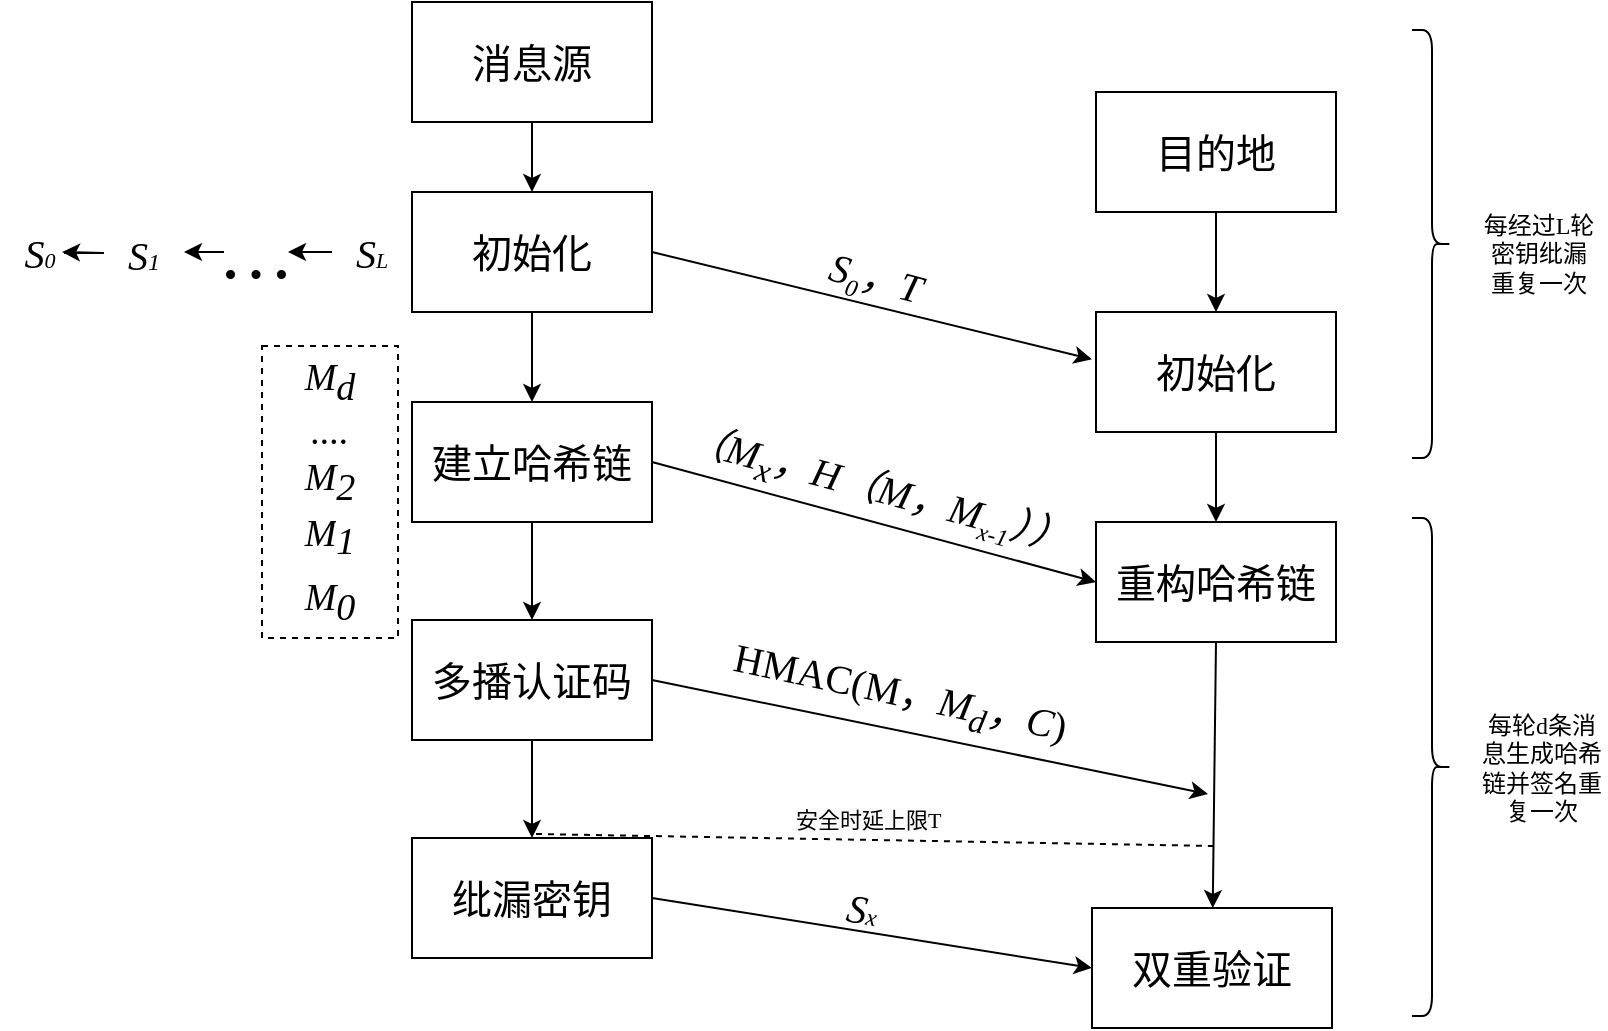 <mxfile version="26.1.0" pages="4">
  <diagram id="CQhaN5EB3dNGqYCrP_yy" name="第 17 页">
    <mxGraphModel dx="2051" dy="816" grid="0" gridSize="10" guides="1" tooltips="1" connect="1" arrows="1" fold="1" page="1" pageScale="1" pageWidth="827" pageHeight="1169" math="0" shadow="0">
      <root>
        <mxCell id="0" />
        <mxCell id="1" parent="0" />
        <mxCell id="NRyeEst5oCWdzEZxvOJm-1" value="&lt;font style=&quot;font-size: 20px;&quot;&gt;消息源&lt;/font&gt;" style="rounded=0;whiteSpace=wrap;html=1;fontColor=#000000;fontFamily=Times New Roman;" parent="1" vertex="1">
          <mxGeometry x="-611" y="78" width="120" height="60" as="geometry" />
        </mxCell>
        <mxCell id="NRyeEst5oCWdzEZxvOJm-2" value="" style="edgeStyle=orthogonalEdgeStyle;rounded=0;orthogonalLoop=1;jettySize=auto;html=1;fontFamily=Times New Roman;" parent="1" source="NRyeEst5oCWdzEZxvOJm-3" target="NRyeEst5oCWdzEZxvOJm-11" edge="1">
          <mxGeometry relative="1" as="geometry" />
        </mxCell>
        <mxCell id="NRyeEst5oCWdzEZxvOJm-3" value="&lt;font style=&quot;font-size: 20px;&quot;&gt;目的地&lt;/font&gt;" style="rounded=0;whiteSpace=wrap;html=1;fontColor=#000000;fontFamily=Times New Roman;" parent="1" vertex="1">
          <mxGeometry x="-269" y="123" width="120" height="60" as="geometry" />
        </mxCell>
        <mxCell id="NRyeEst5oCWdzEZxvOJm-4" value="" style="edgeStyle=orthogonalEdgeStyle;rounded=0;orthogonalLoop=1;jettySize=auto;html=1;fontFamily=Times New Roman;" parent="1" source="NRyeEst5oCWdzEZxvOJm-5" target="NRyeEst5oCWdzEZxvOJm-7" edge="1">
          <mxGeometry relative="1" as="geometry" />
        </mxCell>
        <mxCell id="NRyeEst5oCWdzEZxvOJm-5" value="初始化" style="rounded=0;whiteSpace=wrap;html=1;hachureGap=4;fontFamily=Times New Roman;fontSize=20;fontColor=#000000;" parent="1" vertex="1">
          <mxGeometry x="-611" y="173" width="120" height="60" as="geometry" />
        </mxCell>
        <mxCell id="NRyeEst5oCWdzEZxvOJm-6" value="" style="edgeStyle=orthogonalEdgeStyle;rounded=0;orthogonalLoop=1;jettySize=auto;html=1;fontFamily=Times New Roman;" parent="1" source="NRyeEst5oCWdzEZxvOJm-7" target="NRyeEst5oCWdzEZxvOJm-9" edge="1">
          <mxGeometry relative="1" as="geometry" />
        </mxCell>
        <mxCell id="NRyeEst5oCWdzEZxvOJm-7" value="建立哈希链" style="rounded=0;whiteSpace=wrap;html=1;hachureGap=4;fontFamily=Times New Roman;fontSize=20;fontColor=#000000;" parent="1" vertex="1">
          <mxGeometry x="-611" y="278" width="120" height="60" as="geometry" />
        </mxCell>
        <mxCell id="NRyeEst5oCWdzEZxvOJm-8" value="" style="edgeStyle=orthogonalEdgeStyle;rounded=0;orthogonalLoop=1;jettySize=auto;html=1;fontFamily=Times New Roman;" parent="1" source="NRyeEst5oCWdzEZxvOJm-9" target="NRyeEst5oCWdzEZxvOJm-26" edge="1">
          <mxGeometry relative="1" as="geometry" />
        </mxCell>
        <mxCell id="NRyeEst5oCWdzEZxvOJm-9" value="多播认证码" style="rounded=0;whiteSpace=wrap;html=1;fontSize=20;fontFamily=Times New Roman;hachureGap=4;fontColor=#000000;" parent="1" vertex="1">
          <mxGeometry x="-611" y="387" width="120" height="60" as="geometry" />
        </mxCell>
        <mxCell id="NRyeEst5oCWdzEZxvOJm-10" value="" style="edgeStyle=orthogonalEdgeStyle;rounded=0;orthogonalLoop=1;jettySize=auto;html=1;fontFamily=Times New Roman;" parent="1" source="NRyeEst5oCWdzEZxvOJm-11" target="NRyeEst5oCWdzEZxvOJm-24" edge="1">
          <mxGeometry relative="1" as="geometry" />
        </mxCell>
        <mxCell id="NRyeEst5oCWdzEZxvOJm-11" value="初始化" style="rounded=0;whiteSpace=wrap;html=1;hachureGap=4;fontFamily=Times New Roman;fontSize=20;fontColor=#000000;" parent="1" vertex="1">
          <mxGeometry x="-269" y="233" width="120" height="60" as="geometry" />
        </mxCell>
        <mxCell id="NRyeEst5oCWdzEZxvOJm-12" value="双重验证" style="rounded=0;whiteSpace=wrap;html=1;hachureGap=4;fontFamily=Times New Roman;fontSize=20;fontColor=#000000;" parent="1" vertex="1">
          <mxGeometry x="-271" y="531" width="120" height="60" as="geometry" />
        </mxCell>
        <mxCell id="NRyeEst5oCWdzEZxvOJm-13" value="" style="edgeStyle=orthogonalEdgeStyle;rounded=0;hachureGap=4;orthogonalLoop=1;jettySize=auto;html=1;fontFamily=Times New Roman;fontSize=20;fontColor=#000000;" parent="1" source="NRyeEst5oCWdzEZxvOJm-14" target="NRyeEst5oCWdzEZxvOJm-16" edge="1">
          <mxGeometry relative="1" as="geometry" />
        </mxCell>
        <mxCell id="NRyeEst5oCWdzEZxvOJm-14" value="&lt;font style=&quot;&quot;&gt;&lt;span style=&quot;font-size: 20px;&quot;&gt;S&lt;/span&gt;&lt;font style=&quot;font-size: 11px;&quot;&gt;L&lt;/font&gt;&lt;/font&gt;" style="text;html=1;strokeColor=none;fillColor=none;align=center;verticalAlign=middle;whiteSpace=wrap;rounded=0;fontSize=20;fontFamily=Times New Roman;fontColor=#000000;direction=east;flipV=0;flipH=1;fontStyle=2" parent="1" vertex="1">
          <mxGeometry x="-651" y="188" width="40" height="30" as="geometry" />
        </mxCell>
        <mxCell id="NRyeEst5oCWdzEZxvOJm-15" value="" style="edgeStyle=orthogonalEdgeStyle;rounded=0;hachureGap=4;orthogonalLoop=1;jettySize=auto;html=1;fontFamily=Times New Roman;fontSize=16;fontColor=#000000;" parent="1" source="NRyeEst5oCWdzEZxvOJm-16" target="NRyeEst5oCWdzEZxvOJm-18" edge="1">
          <mxGeometry relative="1" as="geometry">
            <mxPoint x="-787" y="203" as="targetPoint" />
          </mxGeometry>
        </mxCell>
        <mxCell id="NRyeEst5oCWdzEZxvOJm-16" value="&lt;font&gt;&lt;span style=&quot;font-size: 38px;&quot;&gt;…&lt;/span&gt;&lt;/font&gt;" style="text;html=1;strokeColor=none;fillColor=none;align=center;verticalAlign=middle;whiteSpace=wrap;rounded=0;fontSize=20;fontFamily=Times New Roman;fontColor=#000000;direction=east;flipV=0;flipH=1;" parent="1" vertex="1">
          <mxGeometry x="-705" y="188" width="32" height="30" as="geometry" />
        </mxCell>
        <mxCell id="NRyeEst5oCWdzEZxvOJm-17" value="" style="edgeStyle=orthogonalEdgeStyle;rounded=0;hachureGap=4;orthogonalLoop=1;jettySize=auto;html=1;fontFamily=Times New Roman;fontSize=20;fontColor=#000000;" parent="1" source="NRyeEst5oCWdzEZxvOJm-18" edge="1">
          <mxGeometry relative="1" as="geometry">
            <mxPoint x="-786" y="203" as="targetPoint" />
          </mxGeometry>
        </mxCell>
        <mxCell id="NRyeEst5oCWdzEZxvOJm-18" value="&lt;font&gt;&lt;font style=&quot;font-size: 20px;&quot;&gt;S&lt;/font&gt;&lt;font style=&quot;font-size: 12px;&quot;&gt;1&lt;/font&gt;&lt;/font&gt;" style="text;html=1;strokeColor=none;fillColor=none;align=center;verticalAlign=middle;whiteSpace=wrap;rounded=0;fontSize=20;fontFamily=Times New Roman;fontColor=#000000;direction=east;flipV=0;flipH=1;fontStyle=2" parent="1" vertex="1">
          <mxGeometry x="-765" y="188.5" width="40" height="30" as="geometry" />
        </mxCell>
        <mxCell id="NRyeEst5oCWdzEZxvOJm-19" value="" style="endArrow=classic;html=1;rounded=0;hachureGap=4;fontFamily=Times New Roman;fontSize=16;exitX=1;exitY=0.5;exitDx=0;exitDy=0;entryX=-0.017;entryY=0.394;entryDx=0;entryDy=0;entryPerimeter=0;fontColor=#000000;" parent="1" source="NRyeEst5oCWdzEZxvOJm-5" target="NRyeEst5oCWdzEZxvOJm-11" edge="1">
          <mxGeometry width="50" height="50" relative="1" as="geometry">
            <mxPoint x="-405" y="164" as="sourcePoint" />
            <mxPoint x="-260" y="264" as="targetPoint" />
            <Array as="points" />
          </mxGeometry>
        </mxCell>
        <mxCell id="NRyeEst5oCWdzEZxvOJm-20" value="&lt;font style=&quot;&quot;&gt;&lt;i&gt;S&lt;sub style=&quot;&quot;&gt;&lt;font style=&quot;font-size: 12px;&quot;&gt;0&lt;/font&gt;&lt;/sub&gt;&lt;/i&gt;&lt;/font&gt;&lt;i&gt;，T&lt;/i&gt;" style="text;html=1;strokeColor=none;fillColor=none;align=center;verticalAlign=middle;whiteSpace=wrap;rounded=0;fontSize=20;fontFamily=Times New Roman;fontColor=#000000;direction=east;flipV=0;flipH=1;rotation=15;" parent="1" vertex="1">
          <mxGeometry x="-425" y="203" width="91" height="30" as="geometry" />
        </mxCell>
        <mxCell id="NRyeEst5oCWdzEZxvOJm-21" value="&lt;font style=&quot;font-size: 19px;&quot;&gt;&lt;i style=&quot;font-size: 19px;&quot;&gt;&lt;span style=&quot;font-variant-ligatures: normal; font-variant-caps: normal; font-weight: 400; letter-spacing: normal; orphans: 2; text-align: center; text-indent: 0px; text-transform: none; widows: 2; word-spacing: 0px; -webkit-text-stroke-width: 0px; background-color: rgb(255, 255, 255); text-decoration-thickness: initial; text-decoration-style: initial; text-decoration-color: initial; float: none; display: inline !important; font-size: 19px;&quot;&gt;&lt;span style=&quot;font-size: 19px;&quot;&gt;M&lt;/span&gt;&lt;sub style=&quot;border-color: var(--border-color); font-size: 19px;&quot;&gt;&lt;span style=&quot;border-color: var(--border-color); font-size: 19px;&quot;&gt;&lt;font style=&quot;font-size: 19px;&quot;&gt;d&lt;/font&gt;&lt;/span&gt;&lt;/sub&gt;&lt;br style=&quot;font-size: 19px;&quot;&gt;&lt;span style=&quot;font-size: 19px;&quot;&gt;....&lt;/span&gt;&lt;br style=&quot;font-size: 19px;&quot;&gt;&lt;span style=&quot;font-size: 19px;&quot;&gt;M&lt;/span&gt;&lt;sub style=&quot;border-color: var(--border-color); font-size: 19px;&quot;&gt;&lt;span style=&quot;border-color: var(--border-color); font-size: 19px;&quot;&gt;&lt;font style=&quot;font-size: 19px;&quot;&gt;2&lt;/font&gt;&lt;/span&gt;&lt;/sub&gt;&lt;br style=&quot;font-size: 19px;&quot;&gt;&lt;span style=&quot;font-size: 19px;&quot;&gt;M&lt;/span&gt;&lt;/span&gt;&lt;/i&gt;&lt;/font&gt;&lt;sub style=&quot;border-color: var(--border-color); font-variant-ligatures: normal; font-variant-caps: normal; font-weight: 400; letter-spacing: normal; orphans: 2; text-align: center; text-indent: 0px; text-transform: none; widows: 2; word-spacing: 0px; -webkit-text-stroke-width: 0px; background-color: rgb(255, 255, 255); text-decoration-thickness: initial; text-decoration-style: initial; text-decoration-color: initial; font-size: 19px;&quot;&gt;&lt;font style=&quot;font-size: 19px;&quot;&gt;&lt;i style=&quot;font-size: 19px;&quot;&gt;&lt;font style=&quot;font-size: 19px;&quot;&gt;1&lt;/font&gt;&lt;br style=&quot;font-size: 19px;&quot;&gt;&lt;font style=&quot;font-size: 19px;&quot;&gt;M&lt;/font&gt;&lt;sub style=&quot;border-color: var(--border-color); font-size: 19px;&quot;&gt;&lt;font style=&quot;font-size: 19px;&quot;&gt;0&lt;/font&gt;&lt;/sub&gt;&lt;/i&gt;&lt;/font&gt;&lt;br style=&quot;font-size: 19px;&quot;&gt;&lt;/sub&gt;" style="whiteSpace=wrap;html=1;rounded=0;hachureGap=4;strokeColor=default;fontFamily=Times New Roman;fontSize=19;fontColor=#000000;fillColor=default;dashed=1;" parent="1" vertex="1">
          <mxGeometry x="-686" y="250" width="68" height="146" as="geometry" />
        </mxCell>
        <mxCell id="NRyeEst5oCWdzEZxvOJm-22" value="" style="endArrow=classic;html=1;rounded=0;hachureGap=4;fontFamily=Times New Roman;fontSize=16;exitX=1;exitY=0.5;exitDx=0;exitDy=0;fontColor=#000000;" parent="1" source="NRyeEst5oCWdzEZxvOJm-9" edge="1">
          <mxGeometry width="50" height="50" relative="1" as="geometry">
            <mxPoint x="-491" y="436.5" as="sourcePoint" />
            <mxPoint x="-213" y="474" as="targetPoint" />
          </mxGeometry>
        </mxCell>
        <mxCell id="NRyeEst5oCWdzEZxvOJm-23" value="&lt;font&gt;HMAC(M，&lt;i&gt;M&lt;sub&gt;d&lt;/sub&gt;，C&lt;/i&gt;)&lt;/font&gt;" style="text;html=1;strokeColor=none;fillColor=none;align=center;verticalAlign=middle;whiteSpace=wrap;rounded=0;fontSize=20;fontFamily=Times New Roman;fontColor=#000000;direction=east;flipV=0;flipH=1;rotation=12;" parent="1" vertex="1">
          <mxGeometry x="-462.61" y="409" width="191.61" height="31" as="geometry" />
        </mxCell>
        <mxCell id="NRyeEst5oCWdzEZxvOJm-24" value="重构哈希链" style="rounded=0;whiteSpace=wrap;html=1;hachureGap=4;fontFamily=Times New Roman;fontSize=20;fontColor=#000000;" parent="1" vertex="1">
          <mxGeometry x="-269" y="338" width="120" height="60" as="geometry" />
        </mxCell>
        <mxCell id="NRyeEst5oCWdzEZxvOJm-25" value="" style="endArrow=classic;html=1;rounded=0;hachureGap=4;fontFamily=Times New Roman;fontSize=16;exitX=1;exitY=0.5;exitDx=0;exitDy=0;entryX=0;entryY=0.5;entryDx=0;entryDy=0;fontColor=#000000;" parent="1" source="NRyeEst5oCWdzEZxvOJm-7" target="NRyeEst5oCWdzEZxvOJm-24" edge="1">
          <mxGeometry width="50" height="50" relative="1" as="geometry">
            <mxPoint x="-491" y="334" as="sourcePoint" />
            <mxPoint x="-271" y="376" as="targetPoint" />
            <Array as="points" />
          </mxGeometry>
        </mxCell>
        <mxCell id="NRyeEst5oCWdzEZxvOJm-26" value="纰漏密钥" style="rounded=0;whiteSpace=wrap;html=1;fontSize=20;fontFamily=Times New Roman;hachureGap=4;fontColor=#000000;" parent="1" vertex="1">
          <mxGeometry x="-611" y="496" width="120" height="60" as="geometry" />
        </mxCell>
        <mxCell id="NRyeEst5oCWdzEZxvOJm-27" value="" style="endArrow=classic;html=1;rounded=0;hachureGap=4;fontFamily=Times New Roman;fontSize=16;exitX=1;exitY=0.5;exitDx=0;exitDy=0;entryX=0;entryY=0.5;entryDx=0;entryDy=0;fontColor=#000000;" parent="1" source="NRyeEst5oCWdzEZxvOJm-26" target="NRyeEst5oCWdzEZxvOJm-12" edge="1">
          <mxGeometry width="50" height="50" relative="1" as="geometry">
            <mxPoint x="-491" y="511" as="sourcePoint" />
            <mxPoint x="-272" y="578" as="targetPoint" />
            <Array as="points" />
          </mxGeometry>
        </mxCell>
        <mxCell id="NRyeEst5oCWdzEZxvOJm-28" value="&lt;font style=&quot;&quot;&gt;&lt;i&gt;S&lt;span style=&quot;font-size: 12px;&quot;&gt;x&lt;/span&gt;&lt;/i&gt;&lt;/font&gt;" style="text;html=1;strokeColor=none;fillColor=none;align=center;verticalAlign=middle;whiteSpace=wrap;rounded=0;fontSize=20;fontFamily=Times New Roman;fontColor=#000000;direction=east;flipV=0;flipH=1;rotation=10;" parent="1" vertex="1">
          <mxGeometry x="-431" y="516" width="91" height="30" as="geometry" />
        </mxCell>
        <mxCell id="NRyeEst5oCWdzEZxvOJm-29" value="" style="shape=curlyBracket;whiteSpace=wrap;html=1;rounded=1;flipH=1;labelPosition=right;verticalLabelPosition=middle;align=left;verticalAlign=middle;fontColor=#000000;fontFamily=Times New Roman;" parent="1" vertex="1">
          <mxGeometry x="-111" y="92" width="20" height="214" as="geometry" />
        </mxCell>
        <mxCell id="NRyeEst5oCWdzEZxvOJm-30" value="每经过L轮密钥纰漏重复一次" style="text;html=1;strokeColor=none;fillColor=none;align=center;verticalAlign=middle;whiteSpace=wrap;rounded=0;fontColor=#000000;fontFamily=Times New Roman;" parent="1" vertex="1">
          <mxGeometry x="-78" y="170" width="61" height="67" as="geometry" />
        </mxCell>
        <mxCell id="NRyeEst5oCWdzEZxvOJm-31" value="" style="shape=curlyBracket;whiteSpace=wrap;html=1;rounded=1;flipH=1;labelPosition=right;verticalLabelPosition=middle;align=left;verticalAlign=middle;fontColor=#000000;fontFamily=Times New Roman;" parent="1" vertex="1">
          <mxGeometry x="-111" y="336" width="20" height="249" as="geometry" />
        </mxCell>
        <mxCell id="NRyeEst5oCWdzEZxvOJm-32" value="每轮d条消息生成哈希链并签名重复一次" style="text;html=1;strokeColor=none;fillColor=none;align=center;verticalAlign=middle;whiteSpace=wrap;rounded=0;fontColor=#000000;fontFamily=Times New Roman;" parent="1" vertex="1">
          <mxGeometry x="-78" y="427" width="64" height="67" as="geometry" />
        </mxCell>
        <mxCell id="NRyeEst5oCWdzEZxvOJm-33" value="" style="endArrow=classic;html=1;rounded=0;hachureGap=4;fontFamily=Times New Roman;fontSize=16;exitX=0.5;exitY=1;exitDx=0;exitDy=0;entryX=0.5;entryY=0;entryDx=0;entryDy=0;fontColor=#000000;" parent="1" source="NRyeEst5oCWdzEZxvOJm-1" target="NRyeEst5oCWdzEZxvOJm-5" edge="1">
          <mxGeometry width="50" height="50" relative="1" as="geometry">
            <mxPoint x="-481" y="213" as="sourcePoint" />
            <mxPoint x="-261" y="267" as="targetPoint" />
            <Array as="points" />
          </mxGeometry>
        </mxCell>
        <mxCell id="NRyeEst5oCWdzEZxvOJm-34" value="" style="endArrow=classic;html=1;rounded=0;hachureGap=4;fontFamily=Times New Roman;fontSize=16;exitX=0.5;exitY=1;exitDx=0;exitDy=0;fontColor=#000000;" parent="1" source="NRyeEst5oCWdzEZxvOJm-24" target="NRyeEst5oCWdzEZxvOJm-12" edge="1">
          <mxGeometry width="50" height="50" relative="1" as="geometry">
            <mxPoint x="-541" y="148" as="sourcePoint" />
            <mxPoint x="-541" y="183" as="targetPoint" />
            <Array as="points" />
          </mxGeometry>
        </mxCell>
        <mxCell id="J_ahgQnwuk6D2J3aFWaC-1" value="" style="endArrow=none;dashed=1;html=1;rounded=0;fontFamily=Times New Roman;" parent="1" edge="1">
          <mxGeometry width="50" height="50" relative="1" as="geometry">
            <mxPoint x="-549" y="494" as="sourcePoint" />
            <mxPoint x="-210" y="500" as="targetPoint" />
          </mxGeometry>
        </mxCell>
        <mxCell id="J_ahgQnwuk6D2J3aFWaC-2" value="&lt;span style=&quot;color: rgb(0, 0, 0); font-size: 11px; font-style: normal; font-variant-ligatures: normal; font-variant-caps: normal; font-weight: 400; letter-spacing: normal; orphans: 2; text-align: center; text-indent: 0px; text-transform: none; widows: 2; word-spacing: 0px; -webkit-text-stroke-width: 0px; background-color: rgb(251, 251, 251); text-decoration-thickness: initial; text-decoration-style: initial; text-decoration-color: initial; float: none; display: inline !important;&quot;&gt;安全时延上限T&lt;/span&gt;" style="text;whiteSpace=wrap;html=1;fontFamily=Times New Roman;rounded=1;" parent="1" vertex="1">
          <mxGeometry x="-421" y="473" width="94" height="36" as="geometry" />
        </mxCell>
        <mxCell id="J_ahgQnwuk6D2J3aFWaC-4" value="&lt;font style=&quot;&quot;&gt;&lt;i&gt;（M&lt;sub&gt;x&lt;/sub&gt;，H（M，&lt;/i&gt;&lt;i&gt;M&lt;sub&gt;&lt;font style=&quot;font-size: 12px;&quot;&gt;x-1&lt;/font&gt;&lt;/sub&gt;&lt;/i&gt;&lt;i&gt;））&lt;/i&gt;&lt;/font&gt;" style="text;html=1;strokeColor=none;fillColor=none;align=center;verticalAlign=middle;whiteSpace=wrap;rounded=0;fontSize=20;fontFamily=Times New Roman;fontColor=#000000;direction=east;flipV=0;flipH=1;rotation=15;" parent="1" vertex="1">
          <mxGeometry x="-491.0" y="308" width="226.23" height="30" as="geometry" />
        </mxCell>
        <mxCell id="J_ahgQnwuk6D2J3aFWaC-5" value="&lt;font style=&quot;&quot;&gt;&lt;span style=&quot;font-size: 20px;&quot;&gt;S&lt;/span&gt;&lt;font style=&quot;font-size: 11px;&quot;&gt;0&lt;/font&gt;&lt;/font&gt;" style="text;html=1;strokeColor=none;fillColor=none;align=center;verticalAlign=middle;whiteSpace=wrap;rounded=0;fontSize=20;fontFamily=Times New Roman;fontColor=#000000;direction=east;flipV=0;flipH=1;fontStyle=2" parent="1" vertex="1">
          <mxGeometry x="-817" y="188" width="40" height="30" as="geometry" />
        </mxCell>
      </root>
    </mxGraphModel>
  </diagram>
  <diagram id="TjRgmDrjOx5BY7FQoETr" name="第 2 页">
    <mxGraphModel dx="2051" dy="816" grid="0" gridSize="10" guides="1" tooltips="1" connect="1" arrows="1" fold="1" page="1" pageScale="1" pageWidth="827" pageHeight="1169" math="0" shadow="0">
      <root>
        <mxCell id="0" />
        <mxCell id="1" parent="0" />
        <mxCell id="b48JXR69DHQrIMgQN_rI-2" value="基于哈希链的多播认证流程" style="text;html=1;strokeColor=none;fillColor=none;align=center;verticalAlign=middle;whiteSpace=wrap;rounded=0;fontSize=24;fontStyle=1;fontFamily=Times New Roman;" parent="1" vertex="1">
          <mxGeometry x="-611" y="20" width="500" height="40" as="geometry" />
        </mxCell>
        <mxCell id="b48JXR69DHQrIMgQN_rI-3" value="消息源" style="rounded=0;whiteSpace=wrap;html=1;fontColor=#000000;fontFamily=Times New Roman;fontSize=20;fillColor=#dae8fc;strokeColor=#6c8ebf;fontStyle=1" parent="1" vertex="1">
          <mxGeometry x="-611" y="78" width="120" height="60" as="geometry" />
        </mxCell>
        <mxCell id="b48JXR69DHQrIMgQN_rI-4" value="目的地" style="rounded=0;whiteSpace=wrap;html=1;fontColor=#000000;fontFamily=Times New Roman;fontSize=20;fillColor=#d5e8d4;strokeColor=#82b366;fontStyle=1" parent="1" vertex="1">
          <mxGeometry x="-269" y="123" width="120" height="60" as="geometry" />
        </mxCell>
        <mxCell id="b48JXR69DHQrIMgQN_rI-5" value="初始化" style="rounded=1;whiteSpace=wrap;html=1;fontFamily=Times New Roman;fontSize=20;fontColor=#000000;fillColor=#f5f5f5;strokeColor=#666666;" parent="1" vertex="1">
          <mxGeometry x="-611" y="173" width="120" height="60" as="geometry" />
        </mxCell>
        <mxCell id="b48JXR69DHQrIMgQN_rI-6" value="建立哈希链" style="rounded=1;whiteSpace=wrap;html=1;fontFamily=Times New Roman;fontSize=20;fontColor=#000000;fillColor=#f5f5f5;strokeColor=#666666;" parent="1" vertex="1">
          <mxGeometry x="-611" y="278" width="120" height="60" as="geometry" />
        </mxCell>
        <mxCell id="b48JXR69DHQrIMgQN_rI-7" value="多播认证码" style="rounded=1;whiteSpace=wrap;html=1;fontSize=20;fontFamily=Times New Roman;fontColor=#000000;fillColor=#f5f5f5;strokeColor=#666666;" parent="1" vertex="1">
          <mxGeometry x="-611" y="387" width="120" height="60" as="geometry" />
        </mxCell>
        <mxCell id="b48JXR69DHQrIMgQN_rI-8" value="纰漏密钥" style="rounded=1;whiteSpace=wrap;html=1;fontSize=20;fontFamily=Times New Roman;fontColor=#000000;fillColor=#f5f5f5;strokeColor=#666666;" parent="1" vertex="1">
          <mxGeometry x="-611" y="496" width="120" height="60" as="geometry" />
        </mxCell>
        <mxCell id="b48JXR69DHQrIMgQN_rI-9" value="初始化" style="rounded=1;whiteSpace=wrap;html=1;fontFamily=Times New Roman;fontSize=20;fontColor=#000000;fillColor=#f5f5f5;strokeColor=#666666;" parent="1" vertex="1">
          <mxGeometry x="-269" y="233" width="120" height="60" as="geometry" />
        </mxCell>
        <mxCell id="b48JXR69DHQrIMgQN_rI-10" value="重构哈希链" style="rounded=1;whiteSpace=wrap;html=1;fontFamily=Times New Roman;fontSize=20;fontColor=#000000;fillColor=#f5f5f5;strokeColor=#666666;" parent="1" vertex="1">
          <mxGeometry x="-269" y="338" width="120" height="60" as="geometry" />
        </mxCell>
        <mxCell id="b48JXR69DHQrIMgQN_rI-11" value="双重验证" style="rounded=1;whiteSpace=wrap;html=1;fontFamily=Times New Roman;fontSize=20;fontColor=#000000;fillColor=#f5f5f5;strokeColor=#666666;" parent="1" vertex="1">
          <mxGeometry x="-271" y="531" width="120" height="60" as="geometry" />
        </mxCell>
        <mxCell id="b48JXR69DHQrIMgQN_rI-12" value="SL" style="text;html=1;strokeColor=none;fillColor=none;align=center;verticalAlign=middle;whiteSpace=wrap;rounded=0;fontSize=20;fontFamily=Times New Roman;fontColor=#000000;fontStyle=2" parent="1" vertex="1">
          <mxGeometry x="-651" y="188" width="40" height="30" as="geometry" />
        </mxCell>
        <mxCell id="b48JXR69DHQrIMgQN_rI-13" value="…" style="text;html=1;strokeColor=none;fillColor=none;align=center;verticalAlign=middle;whiteSpace=wrap;rounded=0;fontSize=38;fontFamily=Times New Roman;fontColor=#000000;" parent="1" vertex="1">
          <mxGeometry x="-705" y="188" width="32" height="30" as="geometry" />
        </mxCell>
        <mxCell id="b48JXR69DHQrIMgQN_rI-14" value="S1" style="text;html=1;strokeColor=none;fillColor=none;align=center;verticalAlign=middle;whiteSpace=wrap;rounded=0;fontSize=20;fontFamily=Times New Roman;fontColor=#000000;fontStyle=2" parent="1" vertex="1">
          <mxGeometry x="-765" y="188.5" width="40" height="30" as="geometry" />
        </mxCell>
        <mxCell id="b48JXR69DHQrIMgQN_rI-15" value="S0" style="text;html=1;strokeColor=none;fillColor=none;align=center;verticalAlign=middle;whiteSpace=wrap;rounded=0;fontSize=20;fontFamily=Times New Roman;fontColor=#000000;fontStyle=2" parent="1" vertex="1">
          <mxGeometry x="-817" y="188" width="40" height="30" as="geometry" />
        </mxCell>
        <mxCell id="b48JXR69DHQrIMgQN_rI-16" value="Md&#xa;....&#xa;M2&#xa;M1&#xa;M0" style="whiteSpace=wrap;html=1;rounded=0;strokeColor=#9673a6;fontFamily=Times New Roman;fontSize=19;fontColor=#000000;fillColor=#e1d5e7;dashed=1;fontStyle=2" parent="1" vertex="1">
          <mxGeometry x="-686" y="250" width="68" height="146" as="geometry" />
        </mxCell>
        <mxCell id="b48JXR69DHQrIMgQN_rI-17" value="" style="edgeStyle=orthogonalEdgeStyle;rounded=0;orthogonalLoop=1;jettySize=auto;html=1;fontFamily=Times New Roman;strokeWidth=1.5;strokeColor=#000000;" parent="1" source="b48JXR69DHQrIMgQN_rI-3" target="b48JXR69DHQrIMgQN_rI-5" edge="1">
          <mxGeometry relative="1" as="geometry" />
        </mxCell>
        <mxCell id="b48JXR69DHQrIMgQN_rI-18" value="" style="edgeStyle=orthogonalEdgeStyle;rounded=0;orthogonalLoop=1;jettySize=auto;html=1;fontFamily=Times New Roman;strokeWidth=1.5;strokeColor=#000000;" parent="1" source="b48JXR69DHQrIMgQN_rI-5" target="b48JXR69DHQrIMgQN_rI-6" edge="1">
          <mxGeometry relative="1" as="geometry" />
        </mxCell>
        <mxCell id="b48JXR69DHQrIMgQN_rI-19" value="" style="edgeStyle=orthogonalEdgeStyle;rounded=0;orthogonalLoop=1;jettySize=auto;html=1;fontFamily=Times New Roman;strokeWidth=1.5;strokeColor=#000000;" parent="1" source="b48JXR69DHQrIMgQN_rI-6" target="b48JXR69DHQrIMgQN_rI-7" edge="1">
          <mxGeometry relative="1" as="geometry" />
        </mxCell>
        <mxCell id="b48JXR69DHQrIMgQN_rI-20" value="" style="edgeStyle=orthogonalEdgeStyle;rounded=0;orthogonalLoop=1;jettySize=auto;html=1;fontFamily=Times New Roman;strokeWidth=1.5;strokeColor=#000000;" parent="1" source="b48JXR69DHQrIMgQN_rI-7" target="b48JXR69DHQrIMgQN_rI-8" edge="1">
          <mxGeometry relative="1" as="geometry" />
        </mxCell>
        <mxCell id="b48JXR69DHQrIMgQN_rI-21" value="" style="edgeStyle=orthogonalEdgeStyle;rounded=0;orthogonalLoop=1;jettySize=auto;html=1;fontFamily=Times New Roman;strokeWidth=1.5;strokeColor=#000000;" parent="1" source="b48JXR69DHQrIMgQN_rI-4" target="b48JXR69DHQrIMgQN_rI-9" edge="1">
          <mxGeometry relative="1" as="geometry" />
        </mxCell>
        <mxCell id="b48JXR69DHQrIMgQN_rI-22" value="" style="edgeStyle=orthogonalEdgeStyle;rounded=0;orthogonalLoop=1;jettySize=auto;html=1;fontFamily=Times New Roman;strokeWidth=1.5;strokeColor=#000000;" parent="1" source="b48JXR69DHQrIMgQN_rI-9" target="b48JXR69DHQrIMgQN_rI-10" edge="1">
          <mxGeometry relative="1" as="geometry" />
        </mxCell>
        <mxCell id="b48JXR69DHQrIMgQN_rI-23" value="" style="edgeStyle=orthogonalEdgeStyle;rounded=0;orthogonalLoop=1;jettySize=auto;html=1;fontFamily=Times New Roman;strokeWidth=1.5;strokeColor=#000000;" parent="1" source="b48JXR69DHQrIMgQN_rI-10" target="b48JXR69DHQrIMgQN_rI-11" edge="1">
          <mxGeometry relative="1" as="geometry">
            <Array as="points">
              <mxPoint x="-209" y="510" />
              <mxPoint x="-209" y="510" />
            </Array>
          </mxGeometry>
        </mxCell>
        <mxCell id="b48JXR69DHQrIMgQN_rI-24" value="" style="endArrow=classic;html=1;rounded=0;fontFamily=Times New Roman;exitX=1;exitY=0.5;exitDx=0;exitDy=0;entryX=0;entryY=0.5;entryDx=0;entryDy=0;fontColor=#000000;strokeWidth=1.5;strokeColor=#0066CC;" parent="1" source="b48JXR69DHQrIMgQN_rI-5" target="b48JXR69DHQrIMgQN_rI-9" edge="1">
          <mxGeometry width="50" height="50" relative="1" as="geometry">
            <mxPoint x="-405" y="164" as="sourcePoint" />
            <mxPoint x="-260" y="264" as="targetPoint" />
          </mxGeometry>
        </mxCell>
        <mxCell id="b48JXR69DHQrIMgQN_rI-25" value="" style="endArrow=classic;html=1;rounded=0;fontFamily=Times New Roman;exitX=1;exitY=0.5;exitDx=0;exitDy=0;entryX=0;entryY=0.5;entryDx=0;entryDy=0;fontColor=#000000;strokeWidth=1.5;strokeColor=#0066CC;" parent="1" source="b48JXR69DHQrIMgQN_rI-6" target="b48JXR69DHQrIMgQN_rI-10" edge="1">
          <mxGeometry width="50" height="50" relative="1" as="geometry">
            <mxPoint x="-491" y="334" as="sourcePoint" />
            <mxPoint x="-271" y="376" as="targetPoint" />
          </mxGeometry>
        </mxCell>
        <mxCell id="b48JXR69DHQrIMgQN_rI-26" value="" style="endArrow=classic;html=1;rounded=0;fontFamily=Times New Roman;exitX=1;exitY=0.5;exitDx=0;exitDy=0;fontColor=#000000;strokeWidth=1.5;strokeColor=#0066CC;" parent="1" source="b48JXR69DHQrIMgQN_rI-7" edge="1">
          <mxGeometry width="50" height="50" relative="1" as="geometry">
            <mxPoint x="-491" y="436.5" as="sourcePoint" />
            <mxPoint x="-213" y="474" as="targetPoint" />
          </mxGeometry>
        </mxCell>
        <mxCell id="b48JXR69DHQrIMgQN_rI-27" value="" style="endArrow=classic;html=1;rounded=0;fontFamily=Times New Roman;exitX=1;exitY=0.5;exitDx=0;exitDy=0;entryX=0;entryY=0.5;entryDx=0;entryDy=0;fontColor=#000000;strokeWidth=1.5;strokeColor=#0066CC;" parent="1" source="b48JXR69DHQrIMgQN_rI-8" target="b48JXR69DHQrIMgQN_rI-11" edge="1">
          <mxGeometry width="50" height="50" relative="1" as="geometry">
            <mxPoint x="-491" y="511" as="sourcePoint" />
            <mxPoint x="-272" y="578" as="targetPoint" />
          </mxGeometry>
        </mxCell>
        <mxCell id="b48JXR69DHQrIMgQN_rI-28" value="S0，T" style="text;html=1;strokeColor=none;fillColor=none;align=center;verticalAlign=middle;whiteSpace=wrap;rounded=0;fontSize=20;fontFamily=Times New Roman;fontColor=#000000;rotation=15;fontStyle=2" parent="1" vertex="1">
          <mxGeometry x="-425" y="203" width="91" height="30" as="geometry" />
        </mxCell>
        <mxCell id="b48JXR69DHQrIMgQN_rI-29" value="（Mx，H（M，Mx-1））" style="text;html=1;strokeColor=none;fillColor=none;align=center;verticalAlign=middle;whiteSpace=wrap;rounded=0;fontSize=20;fontFamily=Times New Roman;fontColor=#000000;rotation=15;fontStyle=2" parent="1" vertex="1">
          <mxGeometry x="-491" y="308" width="226" height="30" as="geometry" />
        </mxCell>
        <mxCell id="b48JXR69DHQrIMgQN_rI-30" value="HMAC(M，Md，C)" style="text;html=1;strokeColor=none;fillColor=none;align=center;verticalAlign=middle;whiteSpace=wrap;rounded=0;fontSize=20;fontFamily=Times New Roman;fontColor=#000000;rotation=12;fontStyle=2" parent="1" vertex="1">
          <mxGeometry x="-463" y="409" width="192" height="31" as="geometry" />
        </mxCell>
        <mxCell id="b48JXR69DHQrIMgQN_rI-31" value="Sx" style="text;html=1;strokeColor=none;fillColor=none;align=center;verticalAlign=middle;whiteSpace=wrap;rounded=0;fontSize=20;fontFamily=Times New Roman;fontColor=#000000;rotation=10;fontStyle=2" parent="1" vertex="1">
          <mxGeometry x="-431" y="516" width="91" height="30" as="geometry" />
        </mxCell>
        <mxCell id="b48JXR69DHQrIMgQN_rI-32" value="" style="endArrow=classic;html=1;rounded=0;fontFamily=Times New Roman;exitX=0;exitY=0.5;exitDx=0;exitDy=0;entryX=1;entryY=0.5;entryDx=0;entryDy=0;fontColor=#000000;strokeWidth=1.5;strokeColor=#FF0000;" parent="1" source="b48JXR69DHQrIMgQN_rI-12" target="b48JXR69DHQrIMgQN_rI-13" edge="1">
          <mxGeometry width="50" height="50" relative="1" as="geometry" />
        </mxCell>
        <mxCell id="b48JXR69DHQrIMgQN_rI-33" value="" style="endArrow=classic;html=1;rounded=0;fontFamily=Times New Roman;exitX=0;exitY=0.5;exitDx=0;exitDy=0;entryX=1;entryY=0.5;entryDx=0;entryDy=0;fontColor=#000000;strokeWidth=1.5;strokeColor=#FF0000;" parent="1" source="b48JXR69DHQrIMgQN_rI-13" target="b48JXR69DHQrIMgQN_rI-14" edge="1">
          <mxGeometry width="50" height="50" relative="1" as="geometry" />
        </mxCell>
        <mxCell id="b48JXR69DHQrIMgQN_rI-34" value="" style="endArrow=classic;html=1;rounded=0;fontFamily=Times New Roman;exitX=0;exitY=0.5;exitDx=0;exitDy=0;entryX=1;entryY=0.5;entryDx=0;entryDy=0;fontColor=#000000;strokeWidth=1.5;strokeColor=#FF0000;" parent="1" source="b48JXR69DHQrIMgQN_rI-14" target="b48JXR69DHQrIMgQN_rI-15" edge="1">
          <mxGeometry width="50" height="50" relative="1" as="geometry" />
        </mxCell>
        <mxCell id="b48JXR69DHQrIMgQN_rI-35" value="" style="endArrow=none;dashed=1;html=1;rounded=0;fontFamily=Times New Roman;strokeWidth=1.5;strokeColor=#FF0000;" parent="1" edge="1">
          <mxGeometry width="50" height="50" relative="1" as="geometry">
            <mxPoint x="-549" y="494" as="sourcePoint" />
            <mxPoint x="-210" y="500" as="targetPoint" />
          </mxGeometry>
        </mxCell>
        <mxCell id="b48JXR69DHQrIMgQN_rI-36" value="安全时延上限T" style="text;whiteSpace=wrap;html=1;fontFamily=Times New Roman;rounded=1;fontSize=14;fontStyle=1;fillColor=#fff2cc;strokeColor=#d6b656;" parent="1" vertex="1">
          <mxGeometry x="-421" y="473" width="101" height="36" as="geometry" />
        </mxCell>
        <mxCell id="b48JXR69DHQrIMgQN_rI-37" value="" style="shape=curlyBracket;whiteSpace=wrap;html=1;rounded=1;flipH=1;labelPosition=right;verticalLabelPosition=middle;align=left;verticalAlign=middle;fontColor=#000000;fontFamily=Times New Roman;strokeWidth=2;" parent="1" vertex="1">
          <mxGeometry x="-111" y="92" width="20" height="214" as="geometry" />
        </mxCell>
        <mxCell id="b48JXR69DHQrIMgQN_rI-38" value="每经过L轮密钥纰漏重复一次" style="text;html=1;strokeColor=none;fillColor=none;align=center;verticalAlign=middle;whiteSpace=wrap;rounded=0;fontColor=#000000;fontFamily=Times New Roman;fontSize=14;fontStyle=1" parent="1" vertex="1">
          <mxGeometry x="-78" y="170" width="61" height="67" as="geometry" />
        </mxCell>
        <mxCell id="b48JXR69DHQrIMgQN_rI-39" value="" style="shape=curlyBracket;whiteSpace=wrap;html=1;rounded=1;flipH=1;labelPosition=right;verticalLabelPosition=middle;align=left;verticalAlign=middle;fontColor=#000000;fontFamily=Times New Roman;strokeWidth=2;" parent="1" vertex="1">
          <mxGeometry x="-111" y="336" width="20" height="249" as="geometry" />
        </mxCell>
        <mxCell id="b48JXR69DHQrIMgQN_rI-40" value="每轮d条消息生成哈希链并签名重复一次" style="text;html=1;strokeColor=none;fillColor=none;align=center;verticalAlign=middle;whiteSpace=wrap;rounded=0;fontColor=#000000;fontFamily=Times New Roman;fontSize=14;fontStyle=1" parent="1" vertex="1">
          <mxGeometry x="-78" y="427" width="64" height="67" as="geometry" />
        </mxCell>
        <mxCell id="b48JXR69DHQrIMgQN_rI-41" value="图例" style="swimlane;fontStyle=1;childLayout=stackLayout;horizontal=1;startSize=30;horizontalStack=0;resizeParent=1;resizeParentMax=0;resizeLast=0;collapsible=1;marginBottom=0;whiteSpace=wrap;html=1;fontFamily=Times New Roman;fontSize=16;fillColor=#f5f5f5;strokeColor=#666666;fontColor=#333333;" parent="1" vertex="1">
          <mxGeometry x="103" y="516" width="200" height="150" as="geometry" />
        </mxCell>
        <mxCell id="b48JXR69DHQrIMgQN_rI-42" value="S₀, S₁, ... - 哈希链节点" style="text;strokeColor=none;fillColor=none;align=left;verticalAlign=middle;spacingLeft=4;spacingRight=4;overflow=hidden;points=[[0,0.5],[1,0.5]];portConstraint=eastwest;rotatable=0;whiteSpace=wrap;html=1;fontFamily=Times New Roman;fontSize=14;" parent="b48JXR69DHQrIMgQN_rI-41" vertex="1">
          <mxGeometry y="30" width="200" height="30" as="geometry" />
        </mxCell>
        <mxCell id="b48JXR69DHQrIMgQN_rI-43" value="M₀, M₁, ... - 消息序列" style="text;strokeColor=none;fillColor=none;align=left;verticalAlign=middle;spacingLeft=4;spacingRight=4;overflow=hidden;points=[[0,0.5],[1,0.5]];portConstraint=eastwest;rotatable=0;whiteSpace=wrap;html=1;fontFamily=Times New Roman;fontSize=14;" parent="b48JXR69DHQrIMgQN_rI-41" vertex="1">
          <mxGeometry y="60" width="200" height="30" as="geometry" />
        </mxCell>
        <mxCell id="b48JXR69DHQrIMgQN_rI-44" value="T - 安全时延上限" style="text;strokeColor=none;fillColor=none;align=left;verticalAlign=middle;spacingLeft=4;spacingRight=4;overflow=hidden;points=[[0,0.5],[1,0.5]];portConstraint=eastwest;rotatable=0;whiteSpace=wrap;html=1;fontFamily=Times New Roman;fontSize=14;" parent="b48JXR69DHQrIMgQN_rI-41" vertex="1">
          <mxGeometry y="90" width="200" height="30" as="geometry" />
        </mxCell>
        <mxCell id="b48JXR69DHQrIMgQN_rI-45" value="L - 密钥纰漏周期" style="text;strokeColor=none;fillColor=none;align=left;verticalAlign=middle;spacingLeft=4;spacingRight=4;overflow=hidden;points=[[0,0.5],[1,0.5]];portConstraint=eastwest;rotatable=0;whiteSpace=wrap;html=1;fontFamily=Times New Roman;fontSize=14;" parent="b48JXR69DHQrIMgQN_rI-41" vertex="1">
          <mxGeometry y="120" width="200" height="30" as="geometry" />
        </mxCell>
      </root>
    </mxGraphModel>
  </diagram>
  <diagram id="4dZC8eoKeApcM1n061IA" name="第 3 页">
    <mxGraphModel dx="1828" dy="687" grid="0" gridSize="10" guides="1" tooltips="1" connect="1" arrows="1" fold="1" page="1" pageScale="1" pageWidth="827" pageHeight="1169" math="0" shadow="0">
      <root>
        <mxCell id="0" />
        <mxCell id="1" parent="0" />
        <mxCell id="_TrFUgDvLogZbwTpVaVt-1" value="基于哈希链的单播认证流程" style="text;html=1;strokeColor=none;fillColor=none;align=center;verticalAlign=middle;whiteSpace=wrap;rounded=0;fontSize=24;fontStyle=1;fontFamily=Times New Roman;" vertex="1" parent="1">
          <mxGeometry x="-611" y="20" width="500" height="40" as="geometry" />
        </mxCell>
        <mxCell id="_TrFUgDvLogZbwTpVaVt-2" value="消息源" style="rounded=0;whiteSpace=wrap;html=1;fontColor=#000000;fontFamily=Times New Roman;fontSize=20;fillColor=#dae8fc;strokeColor=#6c8ebf;fontStyle=1" vertex="1" parent="1">
          <mxGeometry x="-611" y="78" width="120" height="60" as="geometry" />
        </mxCell>
        <mxCell id="_TrFUgDvLogZbwTpVaVt-3" value="目的地" style="rounded=0;whiteSpace=wrap;html=1;fontColor=#000000;fontFamily=Times New Roman;fontSize=20;fillColor=#d5e8d4;strokeColor=#82b366;fontStyle=1" vertex="1" parent="1">
          <mxGeometry x="-269" y="123" width="120" height="60" as="geometry" />
        </mxCell>
        <mxCell id="_TrFUgDvLogZbwTpVaVt-4" value="初始化" style="rounded=1;whiteSpace=wrap;html=1;fontFamily=Times New Roman;fontSize=20;fontColor=#000000;fillColor=#f5f5f5;strokeColor=#666666;" vertex="1" parent="1">
          <mxGeometry x="-611" y="173" width="120" height="60" as="geometry" />
        </mxCell>
        <mxCell id="_TrFUgDvLogZbwTpVaVt-5" value="建立哈希链" style="rounded=1;whiteSpace=wrap;html=1;fontFamily=Times New Roman;fontSize=20;fontColor=#000000;fillColor=#f5f5f5;strokeColor=#666666;" vertex="1" parent="1">
          <mxGeometry x="-611" y="278" width="120" height="60" as="geometry" />
        </mxCell>
        <mxCell id="_TrFUgDvLogZbwTpVaVt-6" value="多播认证码" style="rounded=1;whiteSpace=wrap;html=1;fontSize=20;fontFamily=Times New Roman;fontColor=#000000;fillColor=#f5f5f5;strokeColor=#666666;" vertex="1" parent="1">
          <mxGeometry x="-611" y="387" width="120" height="60" as="geometry" />
        </mxCell>
        <mxCell id="_TrFUgDvLogZbwTpVaVt-7" value="纰漏密钥" style="rounded=1;whiteSpace=wrap;html=1;fontSize=20;fontFamily=Times New Roman;fontColor=#000000;fillColor=#f5f5f5;strokeColor=#666666;" vertex="1" parent="1">
          <mxGeometry x="-611" y="496" width="120" height="60" as="geometry" />
        </mxCell>
        <mxCell id="_TrFUgDvLogZbwTpVaVt-8" value="初始化" style="rounded=1;whiteSpace=wrap;html=1;fontFamily=Times New Roman;fontSize=20;fontColor=#000000;fillColor=#f5f5f5;strokeColor=#666666;" vertex="1" parent="1">
          <mxGeometry x="-269" y="233" width="120" height="60" as="geometry" />
        </mxCell>
        <mxCell id="_TrFUgDvLogZbwTpVaVt-9" value="重构哈希链" style="rounded=1;whiteSpace=wrap;html=1;fontFamily=Times New Roman;fontSize=20;fontColor=#000000;fillColor=#f5f5f5;strokeColor=#666666;" vertex="1" parent="1">
          <mxGeometry x="-269" y="338" width="120" height="60" as="geometry" />
        </mxCell>
        <mxCell id="_TrFUgDvLogZbwTpVaVt-10" value="双重验证" style="rounded=1;whiteSpace=wrap;html=1;fontFamily=Times New Roman;fontSize=20;fontColor=#000000;fillColor=#f5f5f5;strokeColor=#666666;" vertex="1" parent="1">
          <mxGeometry x="-271" y="531" width="120" height="60" as="geometry" />
        </mxCell>
        <mxCell id="_TrFUgDvLogZbwTpVaVt-15" value="Md&#xa;....&#xa;M2&#xa;M1&#xa;M0" style="whiteSpace=wrap;html=1;rounded=0;strokeColor=#9673a6;fontFamily=Times New Roman;fontSize=19;fontColor=#000000;fillColor=#e1d5e7;dashed=1;fontStyle=2" vertex="1" parent="1">
          <mxGeometry x="-686" y="250" width="68" height="146" as="geometry" />
        </mxCell>
        <mxCell id="_TrFUgDvLogZbwTpVaVt-16" value="" style="edgeStyle=orthogonalEdgeStyle;rounded=0;orthogonalLoop=1;jettySize=auto;html=1;fontFamily=Times New Roman;strokeWidth=1.5;strokeColor=#000000;" edge="1" parent="1" source="_TrFUgDvLogZbwTpVaVt-2" target="_TrFUgDvLogZbwTpVaVt-4">
          <mxGeometry relative="1" as="geometry" />
        </mxCell>
        <mxCell id="_TrFUgDvLogZbwTpVaVt-17" value="" style="edgeStyle=orthogonalEdgeStyle;rounded=0;orthogonalLoop=1;jettySize=auto;html=1;fontFamily=Times New Roman;strokeWidth=1.5;strokeColor=#000000;" edge="1" parent="1" source="_TrFUgDvLogZbwTpVaVt-4" target="_TrFUgDvLogZbwTpVaVt-5">
          <mxGeometry relative="1" as="geometry" />
        </mxCell>
        <mxCell id="_TrFUgDvLogZbwTpVaVt-18" value="" style="edgeStyle=orthogonalEdgeStyle;rounded=0;orthogonalLoop=1;jettySize=auto;html=1;fontFamily=Times New Roman;strokeWidth=1.5;strokeColor=#000000;" edge="1" parent="1" source="_TrFUgDvLogZbwTpVaVt-5" target="_TrFUgDvLogZbwTpVaVt-6">
          <mxGeometry relative="1" as="geometry" />
        </mxCell>
        <mxCell id="_TrFUgDvLogZbwTpVaVt-19" value="" style="edgeStyle=orthogonalEdgeStyle;rounded=0;orthogonalLoop=1;jettySize=auto;html=1;fontFamily=Times New Roman;strokeWidth=1.5;strokeColor=#000000;" edge="1" parent="1" source="_TrFUgDvLogZbwTpVaVt-6" target="_TrFUgDvLogZbwTpVaVt-7">
          <mxGeometry relative="1" as="geometry" />
        </mxCell>
        <mxCell id="_TrFUgDvLogZbwTpVaVt-20" value="" style="edgeStyle=orthogonalEdgeStyle;rounded=0;orthogonalLoop=1;jettySize=auto;html=1;fontFamily=Times New Roman;strokeWidth=1.5;strokeColor=#000000;" edge="1" parent="1" source="_TrFUgDvLogZbwTpVaVt-3" target="_TrFUgDvLogZbwTpVaVt-8">
          <mxGeometry relative="1" as="geometry" />
        </mxCell>
        <mxCell id="_TrFUgDvLogZbwTpVaVt-21" value="" style="edgeStyle=orthogonalEdgeStyle;rounded=0;orthogonalLoop=1;jettySize=auto;html=1;fontFamily=Times New Roman;strokeWidth=1.5;strokeColor=#000000;" edge="1" parent="1" source="_TrFUgDvLogZbwTpVaVt-8" target="_TrFUgDvLogZbwTpVaVt-9">
          <mxGeometry relative="1" as="geometry" />
        </mxCell>
        <mxCell id="_TrFUgDvLogZbwTpVaVt-22" value="" style="edgeStyle=orthogonalEdgeStyle;rounded=0;orthogonalLoop=1;jettySize=auto;html=1;fontFamily=Times New Roman;strokeWidth=1.5;strokeColor=#000000;" edge="1" parent="1" source="_TrFUgDvLogZbwTpVaVt-9" target="_TrFUgDvLogZbwTpVaVt-10">
          <mxGeometry relative="1" as="geometry">
            <Array as="points">
              <mxPoint x="-209" y="510" />
              <mxPoint x="-209" y="510" />
            </Array>
          </mxGeometry>
        </mxCell>
        <mxCell id="_TrFUgDvLogZbwTpVaVt-23" value="" style="endArrow=classic;html=1;rounded=0;fontFamily=Times New Roman;exitX=1;exitY=0.5;exitDx=0;exitDy=0;entryX=0;entryY=0.5;entryDx=0;entryDy=0;fontColor=#000000;strokeWidth=1.5;strokeColor=#0066CC;" edge="1" parent="1" source="_TrFUgDvLogZbwTpVaVt-4" target="_TrFUgDvLogZbwTpVaVt-8">
          <mxGeometry width="50" height="50" relative="1" as="geometry">
            <mxPoint x="-405" y="164" as="sourcePoint" />
            <mxPoint x="-260" y="264" as="targetPoint" />
          </mxGeometry>
        </mxCell>
        <mxCell id="_TrFUgDvLogZbwTpVaVt-24" value="" style="endArrow=classic;html=1;rounded=0;fontFamily=Times New Roman;exitX=1;exitY=0.5;exitDx=0;exitDy=0;entryX=0;entryY=0.5;entryDx=0;entryDy=0;fontColor=#000000;strokeWidth=1.5;strokeColor=#0066CC;" edge="1" parent="1" source="_TrFUgDvLogZbwTpVaVt-5" target="_TrFUgDvLogZbwTpVaVt-9">
          <mxGeometry width="50" height="50" relative="1" as="geometry">
            <mxPoint x="-491" y="334" as="sourcePoint" />
            <mxPoint x="-271" y="376" as="targetPoint" />
          </mxGeometry>
        </mxCell>
        <mxCell id="_TrFUgDvLogZbwTpVaVt-25" value="" style="endArrow=classic;html=1;rounded=0;fontFamily=Times New Roman;exitX=1;exitY=0.5;exitDx=0;exitDy=0;fontColor=#000000;strokeWidth=1.5;strokeColor=#0066CC;" edge="1" parent="1" source="_TrFUgDvLogZbwTpVaVt-6">
          <mxGeometry width="50" height="50" relative="1" as="geometry">
            <mxPoint x="-491" y="436.5" as="sourcePoint" />
            <mxPoint x="-213" y="474" as="targetPoint" />
          </mxGeometry>
        </mxCell>
        <mxCell id="_TrFUgDvLogZbwTpVaVt-26" value="" style="endArrow=classic;html=1;rounded=0;fontFamily=Times New Roman;exitX=1;exitY=0.5;exitDx=0;exitDy=0;entryX=0;entryY=0.5;entryDx=0;entryDy=0;fontColor=#000000;strokeWidth=1.5;strokeColor=#0066CC;" edge="1" parent="1" source="_TrFUgDvLogZbwTpVaVt-7" target="_TrFUgDvLogZbwTpVaVt-10">
          <mxGeometry width="50" height="50" relative="1" as="geometry">
            <mxPoint x="-491" y="511" as="sourcePoint" />
            <mxPoint x="-272" y="578" as="targetPoint" />
          </mxGeometry>
        </mxCell>
        <mxCell id="_TrFUgDvLogZbwTpVaVt-27" value="S0，T" style="text;html=1;strokeColor=none;fillColor=none;align=center;verticalAlign=middle;whiteSpace=wrap;rounded=0;fontSize=20;fontFamily=Times New Roman;fontColor=#000000;rotation=15;fontStyle=2" vertex="1" parent="1">
          <mxGeometry x="-425" y="203" width="91" height="30" as="geometry" />
        </mxCell>
        <mxCell id="_TrFUgDvLogZbwTpVaVt-28" value="（Mx，H（M，Mx-1））" style="text;html=1;strokeColor=none;fillColor=none;align=center;verticalAlign=middle;whiteSpace=wrap;rounded=0;fontSize=20;fontFamily=Times New Roman;fontColor=#000000;rotation=15;fontStyle=2" vertex="1" parent="1">
          <mxGeometry x="-491" y="308" width="226" height="30" as="geometry" />
        </mxCell>
        <mxCell id="_TrFUgDvLogZbwTpVaVt-29" value="&lt;span style=&quot;caret-color: rgb(42, 112, 203); color: rgb(42, 112, 203); font-family: &amp;quot;Architects Daughter&amp;quot;; font-style: normal;&quot;&gt;(M&lt;/span&gt;&lt;sub style=&quot;caret-color: rgb(42, 112, 203); color: rgb(42, 112, 203); font-family: &amp;quot;Architects Daughter&amp;quot;; font-style: normal;&quot;&gt;d&lt;/sub&gt;&lt;span style=&quot;caret-color: rgb(42, 112, 203); color: rgb(42, 112, 203); font-family: &amp;quot;Architects Daughter&amp;quot;; font-style: normal;&quot;&gt;，HC&lt;/span&gt;&lt;sub style=&quot;caret-color: rgb(42, 112, 203); color: rgb(42, 112, 203); font-family: &amp;quot;Architects Daughter&amp;quot;; font-style: normal;&quot;&gt;d，&lt;/sub&gt;&lt;span style=&quot;caret-color: rgb(42, 112, 203); color: rgb(42, 112, 203); font-family: &amp;quot;Architects Daughter&amp;quot;; font-style: normal;&quot;&gt;Sign(Md,HCd))&lt;/span&gt;" style="text;html=1;strokeColor=none;fillColor=none;align=center;verticalAlign=middle;whiteSpace=wrap;rounded=0;fontSize=20;fontFamily=Times New Roman;fontColor=#000000;rotation=12;fontStyle=2" vertex="1" parent="1">
          <mxGeometry x="-463.54" y="414.15" width="241.46" height="31" as="geometry" />
        </mxCell>
        <mxCell id="_TrFUgDvLogZbwTpVaVt-30" value="Sx" style="text;html=1;strokeColor=none;fillColor=none;align=center;verticalAlign=middle;whiteSpace=wrap;rounded=0;fontSize=20;fontFamily=Times New Roman;fontColor=#000000;rotation=10;fontStyle=2" vertex="1" parent="1">
          <mxGeometry x="-431" y="516" width="91" height="30" as="geometry" />
        </mxCell>
        <mxCell id="_TrFUgDvLogZbwTpVaVt-36" value="" style="shape=curlyBracket;whiteSpace=wrap;html=1;rounded=1;flipH=1;labelPosition=right;verticalLabelPosition=middle;align=left;verticalAlign=middle;fontColor=#000000;fontFamily=Times New Roman;strokeWidth=2;" vertex="1" parent="1">
          <mxGeometry x="-111" y="92" width="20" height="214" as="geometry" />
        </mxCell>
        <mxCell id="_TrFUgDvLogZbwTpVaVt-37" value="" style="shape=curlyBracket;whiteSpace=wrap;html=1;rounded=1;flipH=1;labelPosition=right;verticalLabelPosition=middle;align=left;verticalAlign=middle;fontColor=#000000;fontFamily=Times New Roman;strokeWidth=2;" vertex="1" parent="1">
          <mxGeometry x="-111" y="336" width="20" height="249" as="geometry" />
        </mxCell>
      </root>
    </mxGraphModel>
  </diagram>
  <diagram id="XipOHx5qny66nFmhAXra" name="第 4 页">
    <mxGraphModel dx="1001" dy="687" grid="0" gridSize="10" guides="1" tooltips="1" connect="1" arrows="1" fold="1" page="1" pageScale="1" pageWidth="827" pageHeight="1169" math="0" shadow="0">
      <root>
        <mxCell id="0" />
        <mxCell id="1" parent="0" />
        <mxCell id="wCuxIz6fPDOBwTtYeyu7-1" value="&lt;font style=&quot;font-size: 20px;&quot;&gt;消息源&lt;/font&gt;" style="rounded=0;whiteSpace=wrap;html=1;fillColor=#dae8fc;strokeColor=#6c8ebf;" vertex="1" parent="1">
          <mxGeometry x="130" y="83" width="120" height="60" as="geometry" />
        </mxCell>
        <mxCell id="wCuxIz6fPDOBwTtYeyu7-2" value="&lt;font style=&quot;font-size: 20px;&quot;&gt;目的地&lt;/font&gt;" style="rounded=0;whiteSpace=wrap;html=1;fillColor=#d5e8d4;strokeColor=#82b366;" vertex="1" parent="1">
          <mxGeometry x="495" y="248" width="120" height="60" as="geometry" />
        </mxCell>
        <mxCell id="wCuxIz6fPDOBwTtYeyu7-3" value="计算哈希链" style="rounded=0;whiteSpace=wrap;html=1;hachureGap=4;fontFamily=Architects Daughter;fontSource=https%3A%2F%2Ffonts.googleapis.com%2Fcss%3Ffamily%3DArchitects%2BDaughter;fontSize=20;fillColor=#f5f5f5;fontColor=#333333;strokeColor=#666666;" vertex="1" parent="1">
          <mxGeometry x="130" y="171" width="120" height="60" as="geometry" />
        </mxCell>
        <mxCell id="wCuxIz6fPDOBwTtYeyu7-4" value="签名(间隔)" style="rounded=0;whiteSpace=wrap;html=1;fontSize=20;fontFamily=Architects Daughter;hachureGap=4;fontSource=https%3A%2F%2Ffonts.googleapis.com%2Fcss%3Ffamily%3DArchitects%2BDaughter;fillColor=#f5f5f5;fontColor=#333333;strokeColor=#666666;" vertex="1" parent="1">
          <mxGeometry x="130" y="346" width="120" height="60" as="geometry" />
        </mxCell>
        <mxCell id="wCuxIz6fPDOBwTtYeyu7-5" value="认证(间隔)" style="rounded=0;whiteSpace=wrap;html=1;hachureGap=4;fontFamily=Architects Daughter;fontSource=https%3A%2F%2Ffonts.googleapis.com%2Fcss%3Ffamily%3DArchitects%2BDaughter;fontSize=20;fillColor=#f5f5f5;fontColor=#333333;strokeColor=#666666;" vertex="1" parent="1">
          <mxGeometry x="495" y="590" width="120" height="60" as="geometry" />
        </mxCell>
        <mxCell id="wCuxIz6fPDOBwTtYeyu7-10" value="&lt;font style=&quot;background-color: light-dark(#ffffff, var(--ge-dark-color, #121212));&quot;&gt;&lt;br&gt;&lt;span style=&quot;color: rgb(42, 112, 203); font-family: &amp;quot;Architects Daughter&amp;quot;; font-style: normal; font-variant-ligatures: normal; font-variant-caps: normal; font-weight: 400; letter-spacing: normal; orphans: 2; text-align: center; text-indent: 0px; text-transform: none; widows: 2; word-spacing: 0px; -webkit-text-stroke-width: 0px; text-decoration-thickness: initial; text-decoration-style: initial; text-decoration-color: initial; float: none; display: inline !important;&quot;&gt;&lt;span&gt;&lt;span style=&quot;font-size: 28px;&quot;&gt;M&lt;/span&gt;&lt;sub style=&quot;border-color: var(--border-color);&quot;&gt;&lt;span style=&quot;border-color: var(--border-color);&quot;&gt;&lt;font style=&quot;font-size: 18px;&quot;&gt;d&lt;/font&gt;&lt;/span&gt;&lt;/sub&gt;&lt;br&gt;&lt;/span&gt;&lt;span style=&quot;font-size: 28px;&quot;&gt;....&lt;/span&gt;&lt;br&gt;&lt;span style=&quot;font-size: 28px;&quot;&gt;M&lt;/span&gt;&lt;sub style=&quot;border-color: var(--border-color);&quot;&gt;&lt;span style=&quot;border-color: var(--border-color);&quot;&gt;&lt;font style=&quot;font-size: 18px;&quot;&gt;2&lt;/font&gt;&lt;/span&gt;&lt;/sub&gt;&lt;br&gt;&lt;span style=&quot;font-size: 28px;&quot;&gt;M&lt;/span&gt;&lt;/span&gt;&lt;/font&gt;&lt;sub style=&quot;border-color: var(--border-color); color: rgb(42, 112, 203); font-family: &amp;quot;Architects Daughter&amp;quot;; font-style: normal; font-variant-ligatures: normal; font-variant-caps: normal; font-weight: 400; letter-spacing: normal; orphans: 2; text-align: center; text-indent: 0px; text-transform: none; widows: 2; word-spacing: 0px; -webkit-text-stroke-width: 0px; text-decoration-thickness: initial; text-decoration-style: initial; text-decoration-color: initial;&quot;&gt;&lt;font style=&quot;background-color: light-dark(#ffffff, var(--ge-dark-color, #121212));&quot;&gt;&lt;font style=&quot;font-size: 18px;&quot;&gt;1&lt;/font&gt;&lt;br&gt;&lt;font style=&quot;font-size: 28px;&quot;&gt;M&lt;/font&gt;&lt;sub style=&quot;border-color: var(--border-color);&quot;&gt;&lt;font style=&quot;font-size: 18px;&quot;&gt;0&lt;/font&gt;&lt;/sub&gt;&lt;/font&gt;&lt;br&gt;&lt;/sub&gt;" style="whiteSpace=wrap;html=1;rounded=0;hachureGap=4;strokeColor=#9673a6;fontFamily=Architects Daughter;fontSource=https%3A%2F%2Ffonts.googleapis.com%2Fcss%3Ffamily%3DArchitects%2BDaughter;fontSize=20;fillColor=#e1d5e7;dashed=1;" vertex="1" parent="1">
          <mxGeometry x="35" y="134" width="68" height="188" as="geometry" />
        </mxCell>
        <mxCell id="wCuxIz6fPDOBwTtYeyu7-11" value="&lt;font color=&quot;#2a70cb&quot;&gt;(M&lt;sub&gt;d&lt;/sub&gt;，HC&lt;sub&gt;d，&lt;/sub&gt;Sign(Md,HCd))&lt;/font&gt;" style="text;html=1;strokeColor=none;fillColor=none;align=center;verticalAlign=middle;whiteSpace=wrap;rounded=0;fontSize=20;fontFamily=Architects Daughter;fontColor=default;direction=east;flipV=0;flipH=1;rotation=20;" vertex="1" parent="1">
          <mxGeometry x="262" y="441.5" width="230" height="54.5" as="geometry" />
        </mxCell>
        <mxCell id="wCuxIz6fPDOBwTtYeyu7-12" value="验证哈希链" style="rounded=0;whiteSpace=wrap;html=1;hachureGap=4;fontFamily=Architects Daughter;fontSource=https%3A%2F%2Ffonts.googleapis.com%2Fcss%3Ffamily%3DArchitects%2BDaughter;fontSize=20;fillColor=#f5f5f5;fontColor=#333333;strokeColor=#666666;" vertex="1" parent="1">
          <mxGeometry x="495" y="496" width="120" height="60" as="geometry" />
        </mxCell>
        <mxCell id="wCuxIz6fPDOBwTtYeyu7-13" value="" style="endArrow=classic;html=1;rounded=0;hachureGap=4;fontFamily=Architects Daughter;fontSource=https%3A%2F%2Ffonts.googleapis.com%2Fcss%3Ffamily%3DArchitects%2BDaughter;fontSize=16;entryX=0;entryY=0.5;entryDx=0;entryDy=0;exitX=1;exitY=0.5;exitDx=0;exitDy=0;" edge="1" parent="1" target="wCuxIz6fPDOBwTtYeyu7-12" source="wCuxIz6fPDOBwTtYeyu7-19">
          <mxGeometry width="50" height="50" relative="1" as="geometry">
            <mxPoint x="256" y="438" as="sourcePoint" />
            <mxPoint x="471.0" y="545" as="targetPoint" />
            <Array as="points" />
          </mxGeometry>
        </mxCell>
        <mxCell id="wCuxIz6fPDOBwTtYeyu7-14" value="" style="shape=curlyBracket;whiteSpace=wrap;html=1;rounded=1;flipH=1;labelPosition=right;verticalLabelPosition=middle;align=left;verticalAlign=middle;" vertex="1" parent="1">
          <mxGeometry x="633" y="171" width="20" height="212" as="geometry" />
        </mxCell>
        <mxCell id="wCuxIz6fPDOBwTtYeyu7-15" value="" style="shape=curlyBracket;whiteSpace=wrap;html=1;rounded=1;flipH=1;labelPosition=right;verticalLabelPosition=middle;align=left;verticalAlign=middle;" vertex="1" parent="1">
          <mxGeometry x="636" y="408" width="20" height="245" as="geometry" />
        </mxCell>
        <mxCell id="wCuxIz6fPDOBwTtYeyu7-16" value="经过间隔对哈希链并签名" style="text;html=1;strokeColor=none;fillColor=none;align=center;verticalAlign=middle;whiteSpace=wrap;rounded=0;" vertex="1" parent="1">
          <mxGeometry x="670" y="487" width="38" height="91" as="geometry" />
        </mxCell>
        <mxCell id="wCuxIz6fPDOBwTtYeyu7-18" value="接收报文" style="rounded=0;whiteSpace=wrap;html=1;hachureGap=4;fontFamily=Architects Daughter;fontSource=https%3A%2F%2Ffonts.googleapis.com%2Fcss%3Ffamily%3DArchitects%2BDaughter;fontSize=20;fillColor=#f5f5f5;fontColor=#333333;strokeColor=#666666;" vertex="1" parent="1">
          <mxGeometry x="495" y="364" width="120" height="60" as="geometry" />
        </mxCell>
        <mxCell id="wCuxIz6fPDOBwTtYeyu7-19" value="&lt;font style=&quot;font-size: 20px;&quot;&gt;发送签名&lt;/font&gt;" style="rounded=0;whiteSpace=wrap;html=1;fillColor=#f5f5f5;fontColor=#333333;strokeColor=#666666;" vertex="1" parent="1">
          <mxGeometry x="127" y="436" width="120" height="60" as="geometry" />
        </mxCell>
        <mxCell id="wCuxIz6fPDOBwTtYeyu7-20" value="哈希链等于当前报文的哈希拼接上一报文的值的哈希" style="text;html=1;strokeColor=none;fillColor=none;align=center;verticalAlign=middle;whiteSpace=wrap;rounded=0;" vertex="1" parent="1">
          <mxGeometry x="662.5" y="207" width="45.5" height="162" as="geometry" />
        </mxCell>
        <mxCell id="wCuxIz6fPDOBwTtYeyu7-21" value="发送报文" style="rounded=0;whiteSpace=wrap;html=1;hachureGap=4;fontFamily=Architects Daughter;fontSource=https%3A%2F%2Ffonts.googleapis.com%2Fcss%3Ffamily%3DArchitects%2BDaughter;fontSize=20;fillColor=#f5f5f5;fontColor=#333333;strokeColor=#666666;" vertex="1" parent="1">
          <mxGeometry x="130" y="256" width="120" height="60" as="geometry" />
        </mxCell>
        <mxCell id="wCuxIz6fPDOBwTtYeyu7-22" value="" style="endArrow=classic;html=1;rounded=0;hachureGap=4;fontFamily=Architects Daughter;fontSource=https%3A%2F%2Ffonts.googleapis.com%2Fcss%3Ffamily%3DArchitects%2BDaughter;fontSize=16;entryX=0;entryY=0.5;entryDx=0;entryDy=0;exitX=1;exitY=1;exitDx=0;exitDy=0;" edge="1" parent="1" source="wCuxIz6fPDOBwTtYeyu7-21" target="wCuxIz6fPDOBwTtYeyu7-18">
          <mxGeometry width="50" height="50" relative="1" as="geometry">
            <mxPoint x="253" y="274" as="sourcePoint" />
            <mxPoint x="492" y="366" as="targetPoint" />
            <Array as="points" />
          </mxGeometry>
        </mxCell>
        <mxCell id="wCuxIz6fPDOBwTtYeyu7-23" value="&lt;font style=&quot;--darkreader-inline-color: #466da0;&quot; data-darkreader-inline-color=&quot;&quot; color=&quot;#2a70cb&quot;&gt;(M&lt;sub&gt;d&lt;/sub&gt;，HC&lt;sub&gt;d&lt;/sub&gt;)&lt;/font&gt;" style="text;html=1;strokeColor=none;fillColor=none;align=center;verticalAlign=middle;whiteSpace=wrap;rounded=0;fontSize=20;fontFamily=Architects Daughter;fontColor=default;direction=east;flipV=0;flipH=1;rotation=23;" vertex="1" parent="1">
          <mxGeometry x="262" y="301" width="230" height="54.5" as="geometry" />
        </mxCell>
        <mxCell id="2RVVbmtu2tn39yGiFrMB-4" value="" style="edgeStyle=orthogonalEdgeStyle;rounded=0;orthogonalLoop=1;jettySize=auto;html=1;fontFamily=Times New Roman;strokeWidth=1.5;strokeColor=#000000;entryX=0.5;entryY=0;entryDx=0;entryDy=0;" edge="1" parent="1" target="wCuxIz6fPDOBwTtYeyu7-18">
          <mxGeometry relative="1" as="geometry">
            <mxPoint x="554.5" y="308" as="sourcePoint" />
            <mxPoint x="554.5" y="343" as="targetPoint" />
          </mxGeometry>
        </mxCell>
        <mxCell id="2RVVbmtu2tn39yGiFrMB-5" value="" style="edgeStyle=orthogonalEdgeStyle;rounded=0;orthogonalLoop=1;jettySize=auto;html=1;fontFamily=Times New Roman;strokeWidth=1.5;strokeColor=#000000;entryX=0.5;entryY=0;entryDx=0;entryDy=0;" edge="1" parent="1" target="wCuxIz6fPDOBwTtYeyu7-12">
          <mxGeometry relative="1" as="geometry">
            <mxPoint x="554.5" y="422" as="sourcePoint" />
            <mxPoint x="555" y="478" as="targetPoint" />
          </mxGeometry>
        </mxCell>
        <mxCell id="2RVVbmtu2tn39yGiFrMB-6" value="" style="edgeStyle=orthogonalEdgeStyle;rounded=0;orthogonalLoop=1;jettySize=auto;html=1;fontFamily=Times New Roman;strokeWidth=1.5;strokeColor=#000000;" edge="1" parent="1">
          <mxGeometry relative="1" as="geometry">
            <mxPoint x="554.5" y="556" as="sourcePoint" />
            <mxPoint x="555" y="591" as="targetPoint" />
          </mxGeometry>
        </mxCell>
        <mxCell id="2RVVbmtu2tn39yGiFrMB-7" value="" style="edgeStyle=orthogonalEdgeStyle;rounded=0;orthogonalLoop=1;jettySize=auto;html=1;fontFamily=Times New Roman;strokeWidth=1.5;strokeColor=#000000;entryX=0.5;entryY=0;entryDx=0;entryDy=0;" edge="1" parent="1">
          <mxGeometry relative="1" as="geometry">
            <mxPoint x="188" y="147" as="sourcePoint" />
            <mxPoint x="188" y="171" as="targetPoint" />
            <Array as="points">
              <mxPoint x="188" y="143" />
              <mxPoint x="188" y="143" />
            </Array>
          </mxGeometry>
        </mxCell>
        <mxCell id="2RVVbmtu2tn39yGiFrMB-8" value="" style="edgeStyle=orthogonalEdgeStyle;rounded=0;orthogonalLoop=1;jettySize=auto;html=1;fontFamily=Times New Roman;strokeWidth=1.5;strokeColor=#000000;entryX=0.5;entryY=0;entryDx=0;entryDy=0;" edge="1" parent="1">
          <mxGeometry relative="1" as="geometry">
            <mxPoint x="188" y="232" as="sourcePoint" />
            <mxPoint x="188" y="256" as="targetPoint" />
            <Array as="points">
              <mxPoint x="188" y="228" />
              <mxPoint x="188" y="228" />
            </Array>
          </mxGeometry>
        </mxCell>
        <mxCell id="2RVVbmtu2tn39yGiFrMB-9" value="" style="edgeStyle=orthogonalEdgeStyle;rounded=0;orthogonalLoop=1;jettySize=auto;html=1;fontFamily=Times New Roman;strokeWidth=1.5;strokeColor=#000000;entryX=0.5;entryY=0;entryDx=0;entryDy=0;" edge="1" parent="1">
          <mxGeometry relative="1" as="geometry">
            <mxPoint x="189.5" y="320" as="sourcePoint" />
            <mxPoint x="189.5" y="344" as="targetPoint" />
            <Array as="points">
              <mxPoint x="189.5" y="316" />
              <mxPoint x="189.5" y="316" />
            </Array>
          </mxGeometry>
        </mxCell>
        <mxCell id="2RVVbmtu2tn39yGiFrMB-10" value="" style="edgeStyle=orthogonalEdgeStyle;rounded=0;orthogonalLoop=1;jettySize=auto;html=1;fontFamily=Times New Roman;strokeWidth=1.5;strokeColor=#000000;entryX=0.5;entryY=0;entryDx=0;entryDy=0;" edge="1" parent="1">
          <mxGeometry relative="1" as="geometry">
            <mxPoint x="188" y="410" as="sourcePoint" />
            <mxPoint x="188" y="434" as="targetPoint" />
            <Array as="points">
              <mxPoint x="188" y="406" />
              <mxPoint x="188" y="406" />
            </Array>
          </mxGeometry>
        </mxCell>
        <mxCell id="CxaDjHoGMJDD78YjnsW3-1" value="基于哈希链的单播认证流程" style="text;html=1;strokeColor=none;fillColor=none;align=center;verticalAlign=middle;whiteSpace=wrap;rounded=0;fontSize=24;fontStyle=1;fontFamily=Times New Roman;" vertex="1" parent="1">
          <mxGeometry x="130" y="40" width="500" height="40" as="geometry" />
        </mxCell>
      </root>
    </mxGraphModel>
  </diagram>
</mxfile>
